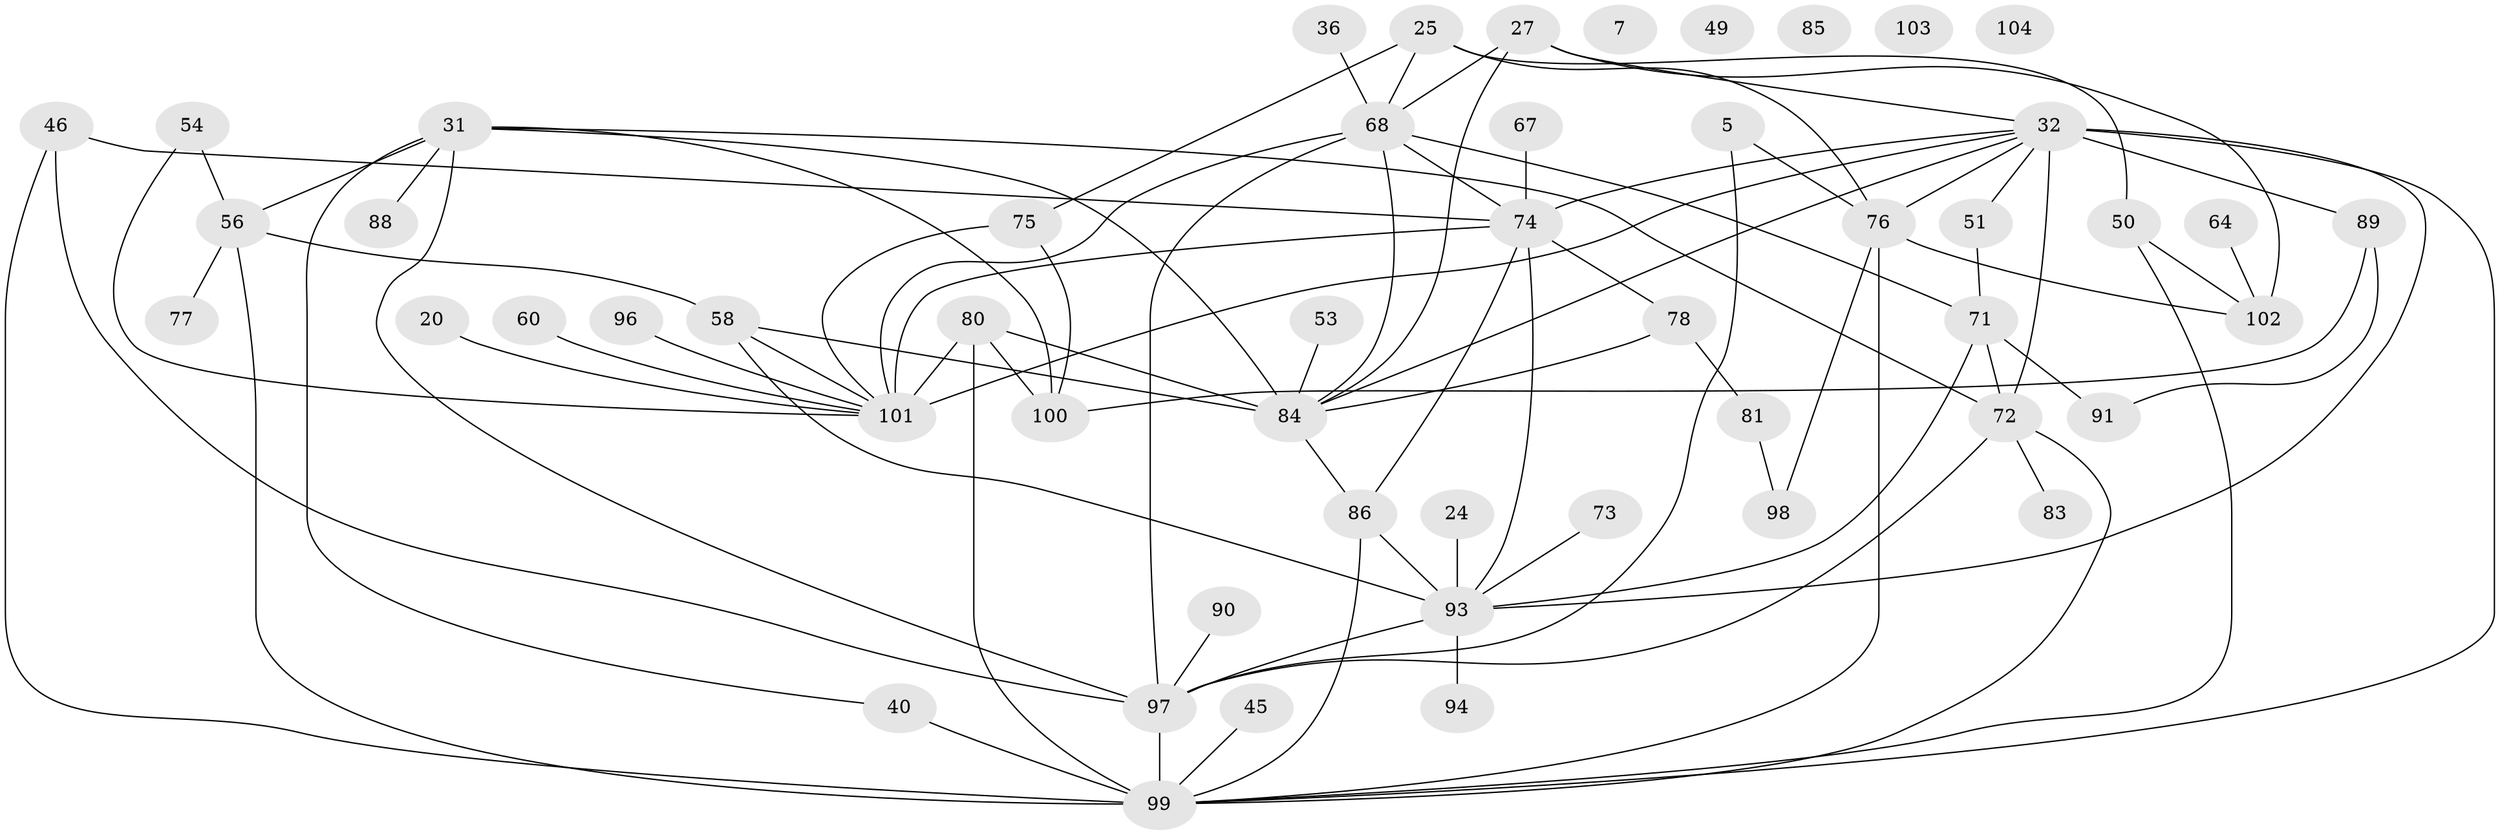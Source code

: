 // original degree distribution, {3: 0.20192307692307693, 6: 0.0673076923076923, 2: 0.15384615384615385, 4: 0.23076923076923078, 0: 0.04807692307692308, 7: 0.028846153846153848, 5: 0.07692307692307693, 1: 0.16346153846153846, 8: 0.019230769230769232, 9: 0.009615384615384616}
// Generated by graph-tools (version 1.1) at 2025/38/03/09/25 04:38:58]
// undirected, 52 vertices, 87 edges
graph export_dot {
graph [start="1"]
  node [color=gray90,style=filled];
  5;
  7;
  20;
  24;
  25;
  27;
  31 [super="+30"];
  32 [super="+23"];
  36;
  40;
  45;
  46;
  49;
  50 [super="+39"];
  51;
  53;
  54;
  56 [super="+44"];
  58 [super="+28"];
  60;
  64;
  67 [super="+14"];
  68 [super="+55"];
  71 [super="+33"];
  72;
  73;
  74 [super="+59"];
  75 [super="+3"];
  76 [super="+70+65"];
  77;
  78;
  80 [super="+69"];
  81;
  83;
  84 [super="+18+16+21+66"];
  85;
  86 [super="+61"];
  88;
  89;
  90;
  91;
  93 [super="+79"];
  94;
  96;
  97 [super="+92"];
  98;
  99 [super="+15+35+95"];
  100 [super="+63+87+37"];
  101 [super="+4+11+52"];
  102 [super="+26+29"];
  103;
  104;
  5 -- 76;
  5 -- 97;
  20 -- 101;
  24 -- 93;
  25 -- 50 [weight=2];
  25 -- 75 [weight=2];
  25 -- 68;
  25 -- 76;
  27 -- 32;
  27 -- 102;
  27 -- 68 [weight=2];
  27 -- 84;
  31 -- 56 [weight=2];
  31 -- 88;
  31 -- 97;
  31 -- 84 [weight=2];
  31 -- 40;
  31 -- 72;
  31 -- 100;
  32 -- 72 [weight=2];
  32 -- 89 [weight=2];
  32 -- 93 [weight=3];
  32 -- 74;
  32 -- 51;
  32 -- 99;
  32 -- 101;
  32 -- 76 [weight=2];
  32 -- 84;
  36 -- 68;
  40 -- 99 [weight=2];
  45 -- 99;
  46 -- 74;
  46 -- 97;
  46 -- 99;
  50 -- 102;
  50 -- 99 [weight=2];
  51 -- 71;
  53 -- 84;
  54 -- 56;
  54 -- 101;
  56 -- 58;
  56 -- 77;
  56 -- 99 [weight=2];
  58 -- 101;
  58 -- 93;
  58 -- 84;
  60 -- 101 [weight=2];
  64 -- 102;
  67 -- 74 [weight=2];
  68 -- 97 [weight=3];
  68 -- 101;
  68 -- 71 [weight=2];
  68 -- 74;
  68 -- 84;
  71 -- 72 [weight=2];
  71 -- 91;
  71 -- 93;
  72 -- 83;
  72 -- 97;
  72 -- 99;
  73 -- 93;
  74 -- 86;
  74 -- 101 [weight=2];
  74 -- 93;
  74 -- 78;
  75 -- 100;
  75 -- 101;
  76 -- 99;
  76 -- 102;
  76 -- 98;
  78 -- 81;
  78 -- 84;
  80 -- 99 [weight=2];
  80 -- 101 [weight=3];
  80 -- 84 [weight=3];
  80 -- 100 [weight=2];
  81 -- 98;
  84 -- 86;
  86 -- 93 [weight=2];
  86 -- 99;
  89 -- 91;
  89 -- 100;
  90 -- 97;
  93 -- 97 [weight=3];
  93 -- 94;
  96 -- 101;
  97 -- 99;
}
